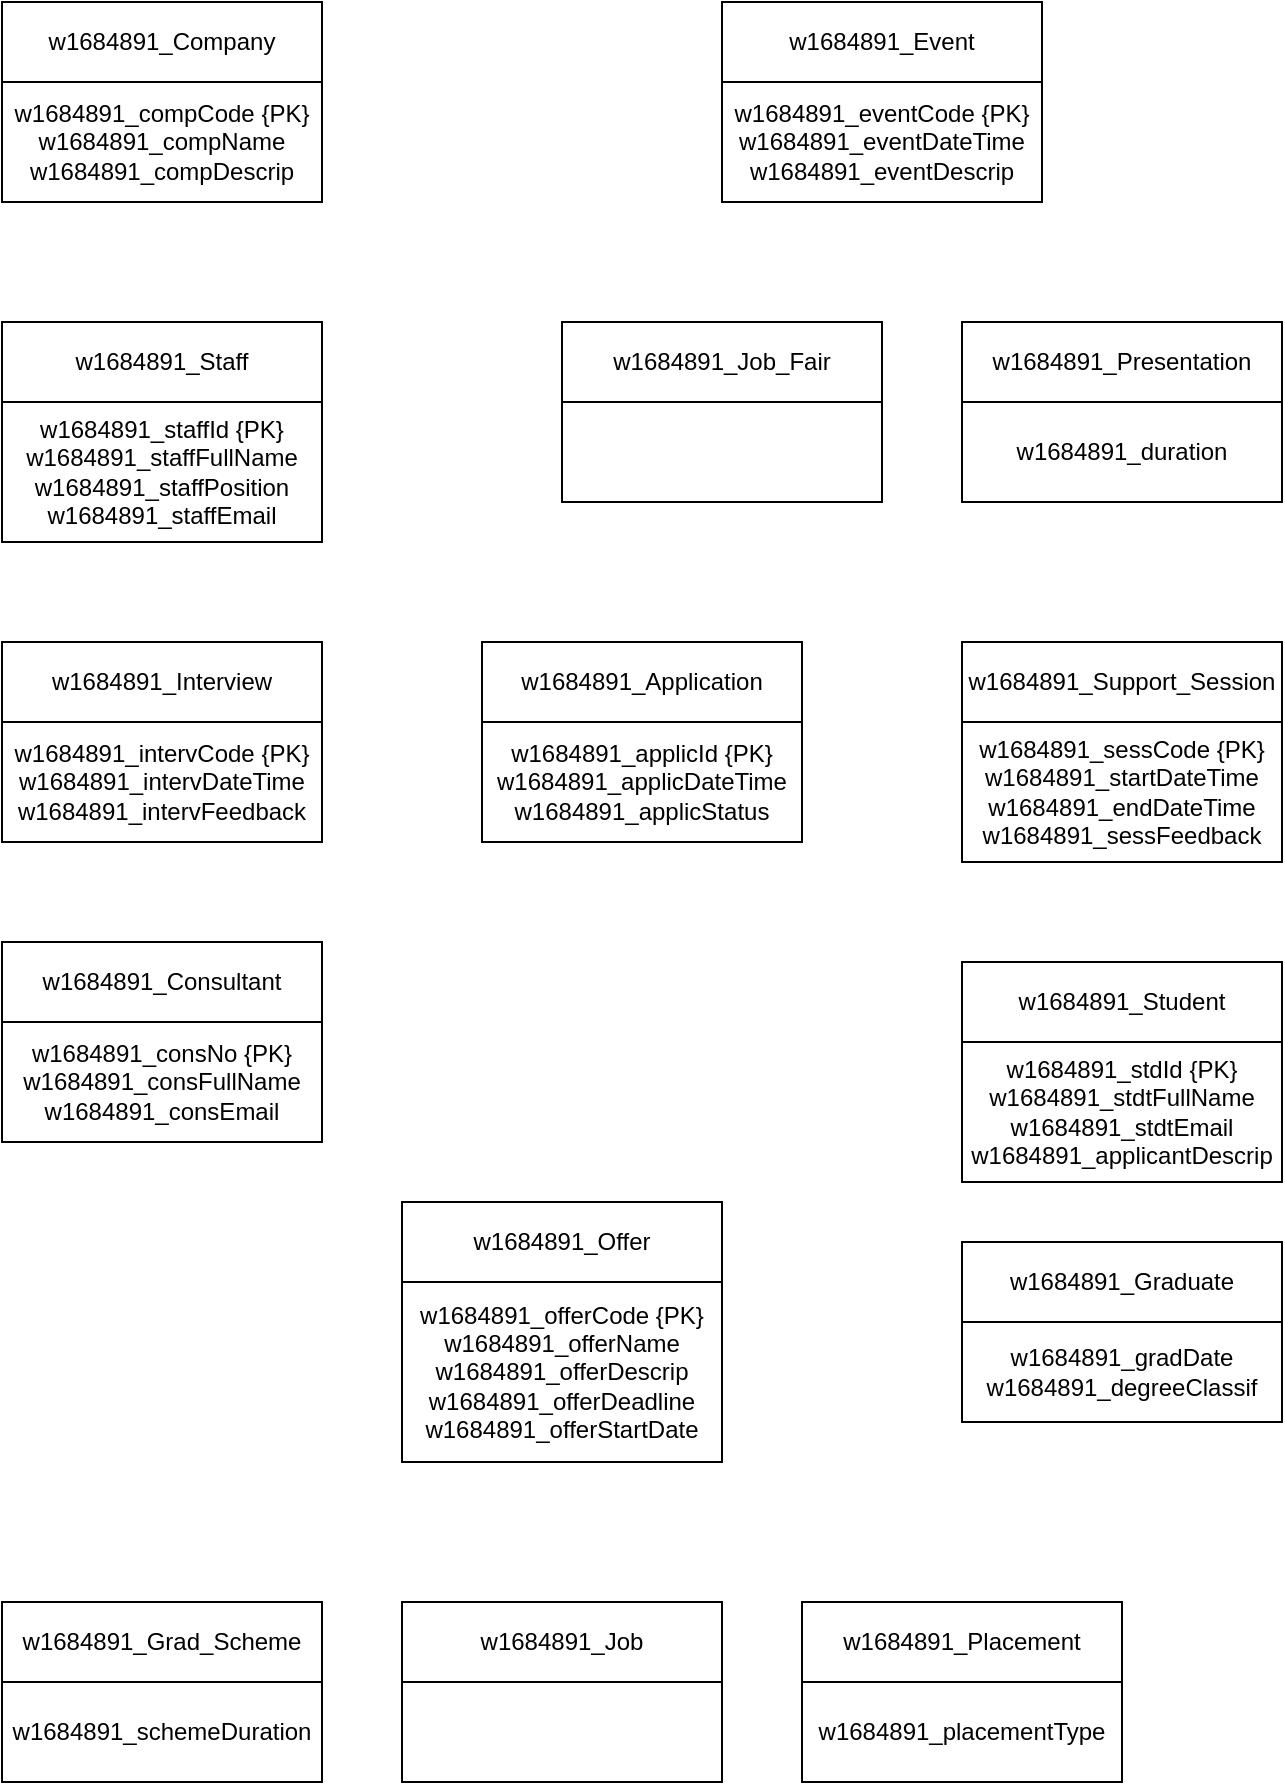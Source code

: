 <mxfile version="13.8.8" type="device"><diagram id="xPJp_WVpA_PlU11qWqzN" name="Page-1"><mxGraphModel dx="657" dy="1074" grid="1" gridSize="10" guides="1" tooltips="1" connect="1" arrows="1" fold="1" page="1" pageScale="1" pageWidth="827" pageHeight="1169" math="0" shadow="0"><root><mxCell id="0"/><mxCell id="1" parent="0"/><mxCell id="q-vAi6iFWzvrNWSMrB7x-6" value="" style="group" vertex="1" connectable="0" parent="1"><mxGeometry x="80" y="40" width="160" height="100" as="geometry"/></mxCell><mxCell id="q-vAi6iFWzvrNWSMrB7x-1" value="w1684891_Company" style="rounded=0;whiteSpace=wrap;html=1;" vertex="1" parent="q-vAi6iFWzvrNWSMrB7x-6"><mxGeometry width="160" height="40" as="geometry"/></mxCell><mxCell id="q-vAi6iFWzvrNWSMrB7x-2" value="w1684891_compCode {PK}&lt;br&gt;w1684891_compName&lt;br&gt;w1684891_compDescrip" style="rounded=0;whiteSpace=wrap;html=1;" vertex="1" parent="q-vAi6iFWzvrNWSMrB7x-6"><mxGeometry y="40" width="160" height="60" as="geometry"/></mxCell><mxCell id="q-vAi6iFWzvrNWSMrB7x-14" value="" style="group" vertex="1" connectable="0" parent="1"><mxGeometry x="280" y="640" width="160" height="130" as="geometry"/></mxCell><mxCell id="q-vAi6iFWzvrNWSMrB7x-9" value="w1684891_Offer" style="rounded=0;whiteSpace=wrap;html=1;" vertex="1" parent="q-vAi6iFWzvrNWSMrB7x-14"><mxGeometry width="160" height="40" as="geometry"/></mxCell><mxCell id="q-vAi6iFWzvrNWSMrB7x-10" value="&lt;span&gt;w1684891_offerCode {PK}&lt;br&gt;&lt;/span&gt;w1684891_offerName&lt;br&gt;w1684891_offerDescrip&lt;br&gt;w1684891_offerDeadline&lt;br&gt;w1684891_offerStartDate&lt;span&gt;&lt;br&gt;&lt;/span&gt;" style="rounded=0;whiteSpace=wrap;html=1;" vertex="1" parent="q-vAi6iFWzvrNWSMrB7x-14"><mxGeometry y="40" width="160" height="90" as="geometry"/></mxCell><mxCell id="q-vAi6iFWzvrNWSMrB7x-22" value="" style="group" vertex="1" connectable="0" parent="1"><mxGeometry x="480" y="840" width="160" height="90" as="geometry"/></mxCell><mxCell id="q-vAi6iFWzvrNWSMrB7x-20" value="w1684891_Placement" style="rounded=0;whiteSpace=wrap;html=1;" vertex="1" parent="q-vAi6iFWzvrNWSMrB7x-22"><mxGeometry width="160" height="40" as="geometry"/></mxCell><mxCell id="q-vAi6iFWzvrNWSMrB7x-21" value="&lt;span&gt;w1684891_placementType&lt;/span&gt;" style="rounded=0;whiteSpace=wrap;html=1;" vertex="1" parent="q-vAi6iFWzvrNWSMrB7x-22"><mxGeometry y="40" width="160" height="50" as="geometry"/></mxCell><mxCell id="q-vAi6iFWzvrNWSMrB7x-23" value="" style="group" vertex="1" connectable="0" parent="1"><mxGeometry x="280" y="840" width="160" height="90" as="geometry"/></mxCell><mxCell id="q-vAi6iFWzvrNWSMrB7x-17" value="w1684891_Job" style="rounded=0;whiteSpace=wrap;html=1;" vertex="1" parent="q-vAi6iFWzvrNWSMrB7x-23"><mxGeometry width="160" height="40" as="geometry"/></mxCell><mxCell id="q-vAi6iFWzvrNWSMrB7x-18" value="" style="rounded=0;whiteSpace=wrap;html=1;" vertex="1" parent="q-vAi6iFWzvrNWSMrB7x-23"><mxGeometry y="40" width="160" height="50" as="geometry"/></mxCell><mxCell id="q-vAi6iFWzvrNWSMrB7x-24" value="" style="group" vertex="1" connectable="0" parent="1"><mxGeometry x="80" y="840" width="160" height="90" as="geometry"/></mxCell><mxCell id="q-vAi6iFWzvrNWSMrB7x-12" value="w1684891_Grad_Scheme" style="rounded=0;whiteSpace=wrap;html=1;" vertex="1" parent="q-vAi6iFWzvrNWSMrB7x-24"><mxGeometry width="160" height="40" as="geometry"/></mxCell><mxCell id="q-vAi6iFWzvrNWSMrB7x-13" value="w1684891_schemeDuration" style="rounded=0;whiteSpace=wrap;html=1;" vertex="1" parent="q-vAi6iFWzvrNWSMrB7x-24"><mxGeometry y="40" width="160" height="50" as="geometry"/></mxCell><mxCell id="q-vAi6iFWzvrNWSMrB7x-25" value="" style="group" vertex="1" connectable="0" parent="1"><mxGeometry x="440" y="40" width="160" height="100" as="geometry"/></mxCell><mxCell id="q-vAi6iFWzvrNWSMrB7x-26" value="w1684891_Event" style="rounded=0;whiteSpace=wrap;html=1;" vertex="1" parent="q-vAi6iFWzvrNWSMrB7x-25"><mxGeometry width="160" height="40" as="geometry"/></mxCell><mxCell id="q-vAi6iFWzvrNWSMrB7x-27" value="w1684891_eventCode {PK}&lt;br&gt;w1684891_eventDateTime&lt;br&gt;w1684891_eventDescrip" style="rounded=0;whiteSpace=wrap;html=1;" vertex="1" parent="q-vAi6iFWzvrNWSMrB7x-25"><mxGeometry y="40" width="160" height="60" as="geometry"/></mxCell><mxCell id="q-vAi6iFWzvrNWSMrB7x-28" value="" style="group" vertex="1" connectable="0" parent="1"><mxGeometry x="360" y="200" width="160" height="90" as="geometry"/></mxCell><mxCell id="q-vAi6iFWzvrNWSMrB7x-29" value="w1684891_Job_Fair" style="rounded=0;whiteSpace=wrap;html=1;" vertex="1" parent="q-vAi6iFWzvrNWSMrB7x-28"><mxGeometry width="160" height="40" as="geometry"/></mxCell><mxCell id="q-vAi6iFWzvrNWSMrB7x-30" value="" style="rounded=0;whiteSpace=wrap;html=1;" vertex="1" parent="q-vAi6iFWzvrNWSMrB7x-28"><mxGeometry y="40" width="160" height="50" as="geometry"/></mxCell><mxCell id="q-vAi6iFWzvrNWSMrB7x-32" value="" style="group" vertex="1" connectable="0" parent="1"><mxGeometry x="560" y="200" width="160" height="90" as="geometry"/></mxCell><mxCell id="q-vAi6iFWzvrNWSMrB7x-33" value="w1684891_Presentation" style="rounded=0;whiteSpace=wrap;html=1;" vertex="1" parent="q-vAi6iFWzvrNWSMrB7x-32"><mxGeometry width="160" height="40" as="geometry"/></mxCell><mxCell id="q-vAi6iFWzvrNWSMrB7x-34" value="w1684891_duration" style="rounded=0;whiteSpace=wrap;html=1;" vertex="1" parent="q-vAi6iFWzvrNWSMrB7x-32"><mxGeometry y="40" width="160" height="50" as="geometry"/></mxCell><mxCell id="q-vAi6iFWzvrNWSMrB7x-35" value="" style="group" vertex="1" connectable="0" parent="1"><mxGeometry x="80" y="360" width="160" height="100" as="geometry"/></mxCell><mxCell id="q-vAi6iFWzvrNWSMrB7x-36" value="w1684891_Interview" style="rounded=0;whiteSpace=wrap;html=1;" vertex="1" parent="q-vAi6iFWzvrNWSMrB7x-35"><mxGeometry width="160" height="40" as="geometry"/></mxCell><mxCell id="q-vAi6iFWzvrNWSMrB7x-37" value="w1684891_intervCode {PK}&lt;br&gt;w1684891_intervDateTime&lt;br&gt;w1684891_intervFeedback" style="rounded=0;whiteSpace=wrap;html=1;" vertex="1" parent="q-vAi6iFWzvrNWSMrB7x-35"><mxGeometry y="40" width="160" height="60" as="geometry"/></mxCell><mxCell id="q-vAi6iFWzvrNWSMrB7x-38" value="" style="group" vertex="1" connectable="0" parent="1"><mxGeometry x="320" y="360" width="160" height="100" as="geometry"/></mxCell><mxCell id="q-vAi6iFWzvrNWSMrB7x-39" value="w1684891_Application" style="rounded=0;whiteSpace=wrap;html=1;" vertex="1" parent="q-vAi6iFWzvrNWSMrB7x-38"><mxGeometry width="160" height="40" as="geometry"/></mxCell><mxCell id="q-vAi6iFWzvrNWSMrB7x-40" value="w1684891_applicId {PK}&lt;br&gt;w1684891_applicDateTime&lt;br&gt;w1684891_applicStatus" style="rounded=0;whiteSpace=wrap;html=1;" vertex="1" parent="q-vAi6iFWzvrNWSMrB7x-38"><mxGeometry y="40" width="160" height="60" as="geometry"/></mxCell><mxCell id="q-vAi6iFWzvrNWSMrB7x-41" value="" style="group" vertex="1" connectable="0" parent="1"><mxGeometry x="80" y="510" width="160" height="100" as="geometry"/></mxCell><mxCell id="q-vAi6iFWzvrNWSMrB7x-42" value="w1684891_Consultant" style="rounded=0;whiteSpace=wrap;html=1;" vertex="1" parent="q-vAi6iFWzvrNWSMrB7x-41"><mxGeometry width="160" height="40" as="geometry"/></mxCell><mxCell id="q-vAi6iFWzvrNWSMrB7x-43" value="w1684891_consNo {PK}&lt;br&gt;w1684891_consFullName&lt;br&gt;w1684891_consEmail" style="rounded=0;whiteSpace=wrap;html=1;" vertex="1" parent="q-vAi6iFWzvrNWSMrB7x-41"><mxGeometry y="40" width="160" height="60" as="geometry"/></mxCell><mxCell id="q-vAi6iFWzvrNWSMrB7x-48" value="" style="group" vertex="1" connectable="0" parent="1"><mxGeometry x="560" y="360" width="160" height="110" as="geometry"/></mxCell><mxCell id="q-vAi6iFWzvrNWSMrB7x-44" value="w1684891_Support_Session" style="rounded=0;whiteSpace=wrap;html=1;" vertex="1" parent="q-vAi6iFWzvrNWSMrB7x-48"><mxGeometry width="160" height="40" as="geometry"/></mxCell><mxCell id="q-vAi6iFWzvrNWSMrB7x-45" value="w1684891_sessCode {PK}&lt;br&gt;w1684891_startDateTime&lt;br&gt;w1684891_endDateTime&lt;br&gt;w1684891_sessFeedback" style="rounded=0;whiteSpace=wrap;html=1;" vertex="1" parent="q-vAi6iFWzvrNWSMrB7x-48"><mxGeometry y="40" width="160" height="70" as="geometry"/></mxCell><mxCell id="q-vAi6iFWzvrNWSMrB7x-49" value="" style="group" vertex="1" connectable="0" parent="1"><mxGeometry x="80" y="200" width="160" height="110" as="geometry"/></mxCell><mxCell id="q-vAi6iFWzvrNWSMrB7x-4" value="w1684891_Staff" style="rounded=0;whiteSpace=wrap;html=1;" vertex="1" parent="q-vAi6iFWzvrNWSMrB7x-49"><mxGeometry width="160" height="40" as="geometry"/></mxCell><mxCell id="q-vAi6iFWzvrNWSMrB7x-5" value="w1684891_staffId {PK}&lt;br&gt;w1684891_staffFullName&lt;br&gt;w1684891_staffPosition&lt;br&gt;w1684891_staffEmail" style="rounded=0;whiteSpace=wrap;html=1;" vertex="1" parent="q-vAi6iFWzvrNWSMrB7x-49"><mxGeometry y="40" width="160" height="70" as="geometry"/></mxCell><mxCell id="q-vAi6iFWzvrNWSMrB7x-50" value="" style="group" vertex="1" connectable="0" parent="1"><mxGeometry x="560" y="520" width="160" height="110" as="geometry"/></mxCell><mxCell id="q-vAi6iFWzvrNWSMrB7x-46" value="w1684891_Student" style="rounded=0;whiteSpace=wrap;html=1;" vertex="1" parent="q-vAi6iFWzvrNWSMrB7x-50"><mxGeometry width="160" height="40" as="geometry"/></mxCell><mxCell id="q-vAi6iFWzvrNWSMrB7x-47" value="w1684891_stdId {PK}&lt;br&gt;w1684891_stdtFullName&lt;br&gt;w1684891_stdtEmail&lt;br&gt;w1684891_applicantDescrip" style="rounded=0;whiteSpace=wrap;html=1;" vertex="1" parent="q-vAi6iFWzvrNWSMrB7x-50"><mxGeometry y="40" width="160" height="70" as="geometry"/></mxCell><mxCell id="q-vAi6iFWzvrNWSMrB7x-51" value="" style="group" vertex="1" connectable="0" parent="1"><mxGeometry x="560" y="660" width="160" height="90" as="geometry"/></mxCell><mxCell id="q-vAi6iFWzvrNWSMrB7x-52" value="w1684891_Graduate" style="rounded=0;whiteSpace=wrap;html=1;" vertex="1" parent="q-vAi6iFWzvrNWSMrB7x-51"><mxGeometry width="160" height="40" as="geometry"/></mxCell><mxCell id="q-vAi6iFWzvrNWSMrB7x-53" value="&lt;span&gt;w1684891_gradDate&lt;br&gt;w1684891_degreeClassif&lt;br&gt;&lt;/span&gt;" style="rounded=0;whiteSpace=wrap;html=1;" vertex="1" parent="q-vAi6iFWzvrNWSMrB7x-51"><mxGeometry y="40" width="160" height="50" as="geometry"/></mxCell></root></mxGraphModel></diagram></mxfile>